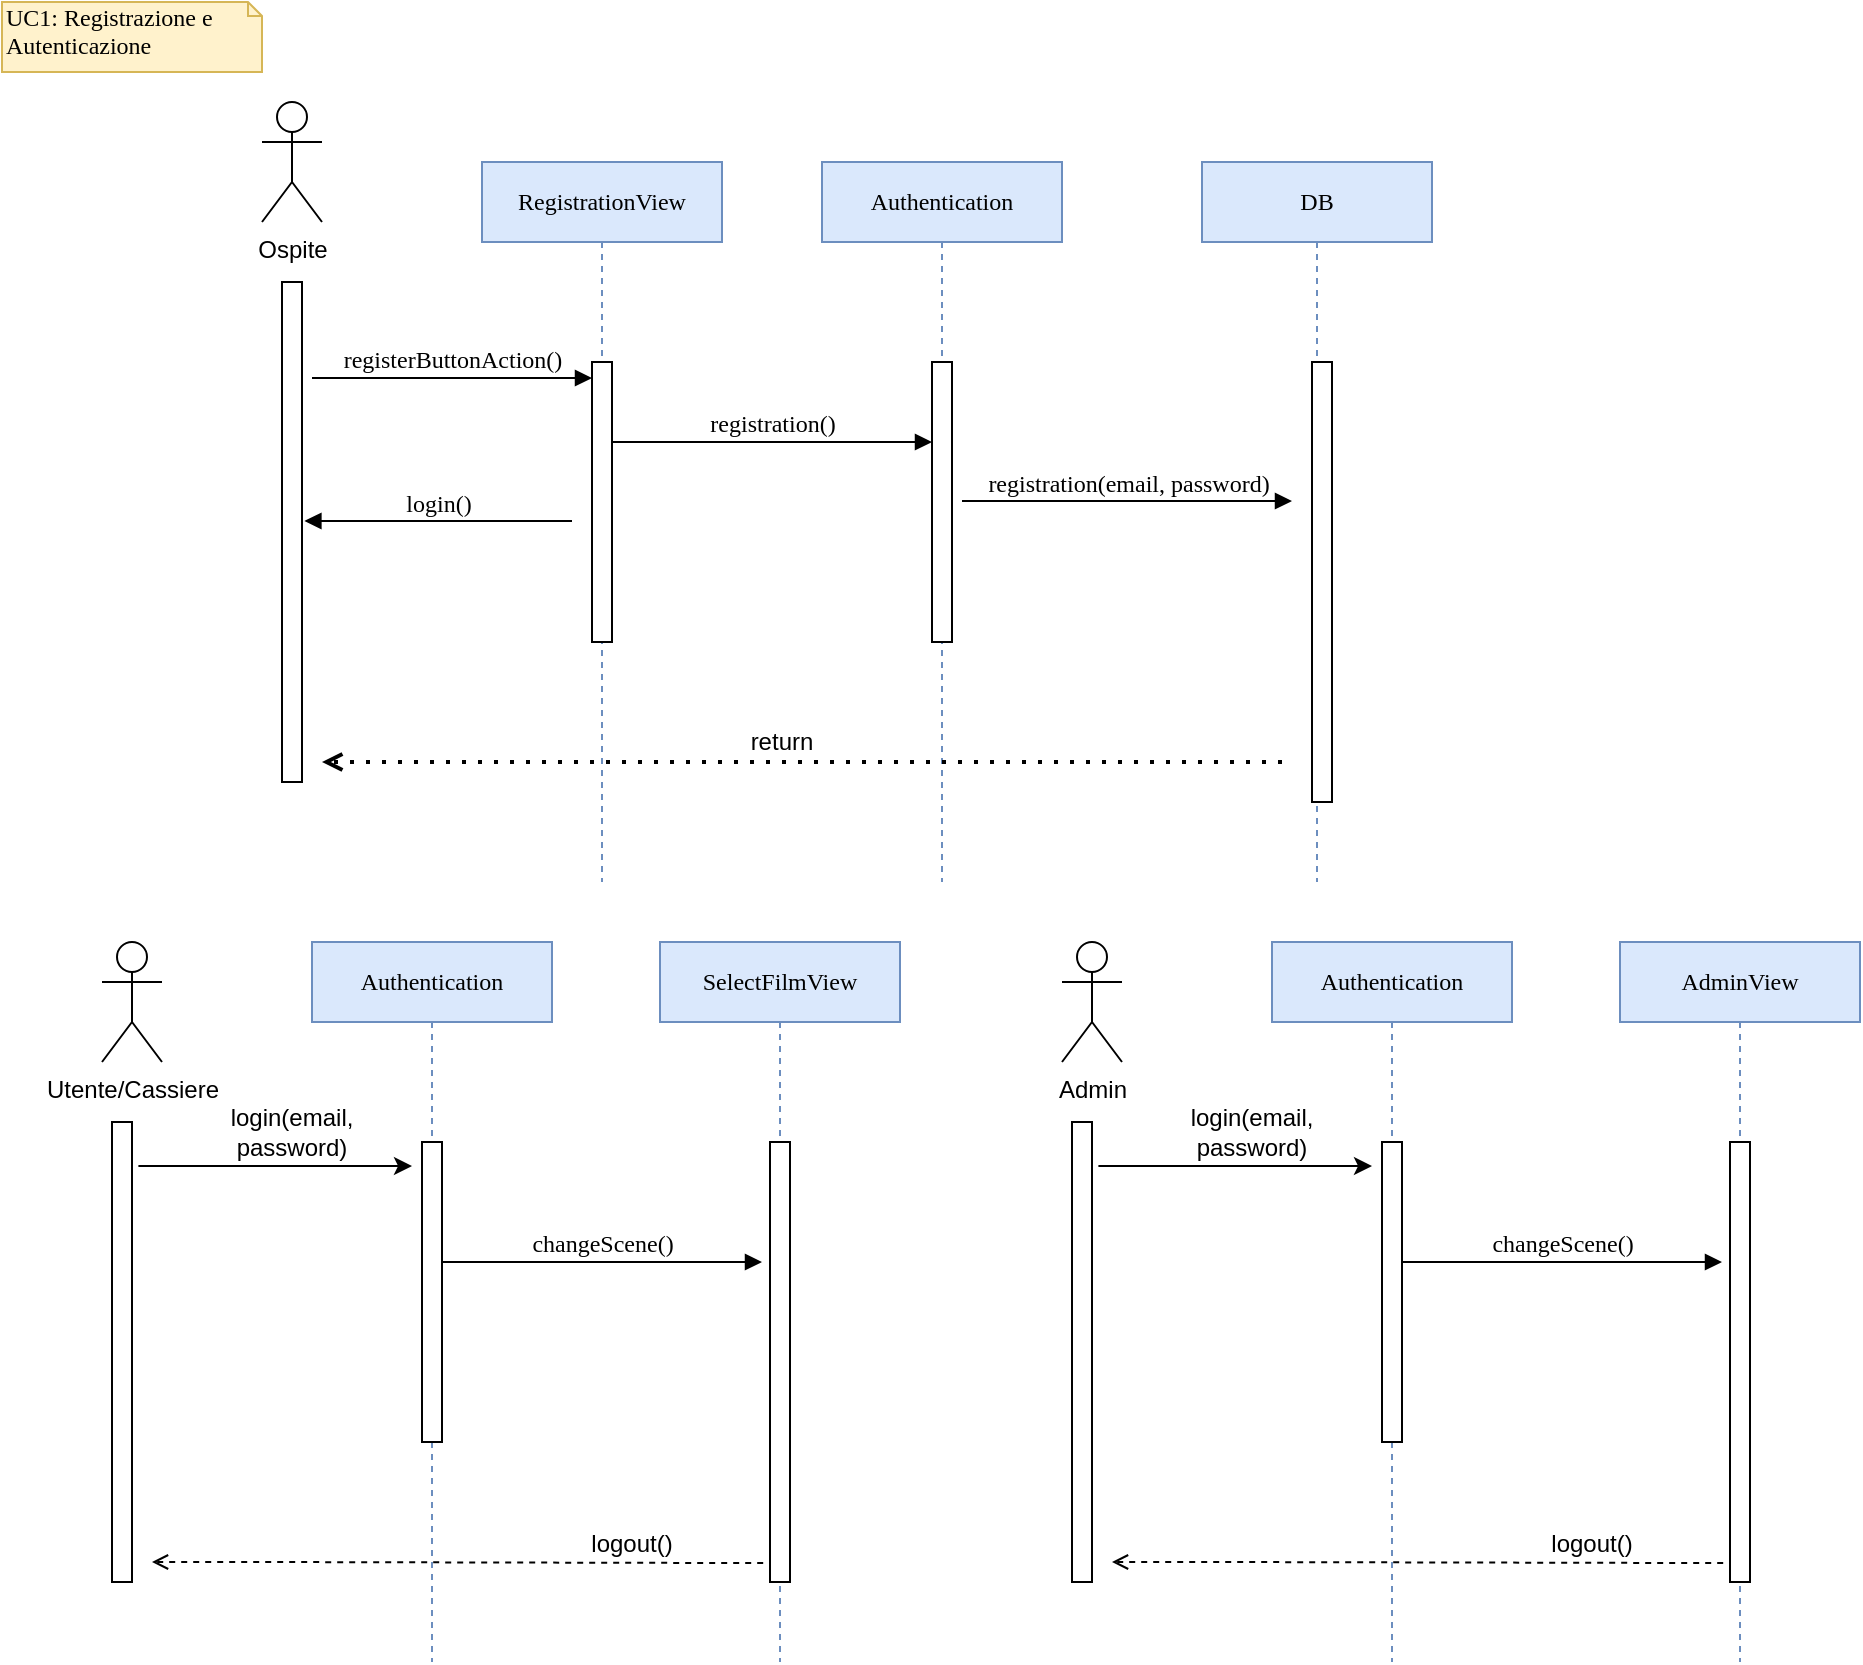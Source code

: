<mxfile version="24.1.0" type="device">
  <diagram name="Page-1" id="13e1069c-82ec-6db2-03f1-153e76fe0fe0">
    <mxGraphModel dx="1036" dy="606" grid="1" gridSize="10" guides="1" tooltips="1" connect="1" arrows="1" fold="1" page="1" pageScale="1" pageWidth="1100" pageHeight="850" background="none" math="0" shadow="0">
      <root>
        <mxCell id="0" />
        <mxCell id="1" parent="0" />
        <mxCell id="7baba1c4bc27f4b0-2" value="RegistrationView" style="shape=umlLifeline;perimeter=lifelinePerimeter;whiteSpace=wrap;html=1;container=1;collapsible=0;recursiveResize=0;outlineConnect=0;rounded=0;shadow=0;comic=0;labelBackgroundColor=none;strokeWidth=1;fontFamily=Verdana;fontSize=12;align=center;fillColor=#dae8fc;strokeColor=#6c8ebf;" parent="1" vertex="1">
          <mxGeometry x="240" y="80" width="120" height="360" as="geometry" />
        </mxCell>
        <mxCell id="7baba1c4bc27f4b0-10" value="" style="html=1;points=[];perimeter=orthogonalPerimeter;rounded=0;shadow=0;comic=0;labelBackgroundColor=none;strokeWidth=1;fontFamily=Verdana;fontSize=12;align=center;" parent="7baba1c4bc27f4b0-2" vertex="1">
          <mxGeometry x="55" y="100" width="10" height="140" as="geometry" />
        </mxCell>
        <mxCell id="7baba1c4bc27f4b0-3" value="DB" style="shape=umlLifeline;perimeter=lifelinePerimeter;whiteSpace=wrap;html=1;container=1;collapsible=0;recursiveResize=0;outlineConnect=0;rounded=0;shadow=0;comic=0;labelBackgroundColor=none;strokeWidth=1;fontFamily=Verdana;fontSize=12;align=center;fillColor=#dae8fc;strokeColor=#6c8ebf;" parent="1" vertex="1">
          <mxGeometry x="600" y="80" width="115" height="360" as="geometry" />
        </mxCell>
        <mxCell id="7baba1c4bc27f4b0-13" value="" style="html=1;points=[];perimeter=orthogonalPerimeter;rounded=0;shadow=0;comic=0;labelBackgroundColor=none;strokeWidth=1;fontFamily=Verdana;fontSize=12;align=center;" parent="7baba1c4bc27f4b0-3" vertex="1">
          <mxGeometry x="55" y="100" width="10" height="220" as="geometry" />
        </mxCell>
        <mxCell id="7baba1c4bc27f4b0-11" value="registerButtonAction()" style="html=1;verticalAlign=bottom;endArrow=block;entryX=0;entryY=0;labelBackgroundColor=none;fontFamily=Verdana;fontSize=12;edgeStyle=elbowEdgeStyle;elbow=vertical;" parent="1" edge="1">
          <mxGeometry relative="1" as="geometry">
            <mxPoint x="155" y="188" as="sourcePoint" />
            <mxPoint x="295" y="188" as="targetPoint" />
          </mxGeometry>
        </mxCell>
        <mxCell id="7baba1c4bc27f4b0-40" value="UC1: Registrazione e Autenticazione" style="shape=note;whiteSpace=wrap;html=1;size=7;verticalAlign=top;align=left;spacingTop=-6;rounded=0;shadow=0;comic=0;labelBackgroundColor=none;strokeWidth=1;fontFamily=Verdana;fontSize=12;fillColor=#fff2cc;strokeColor=#d6b656;" parent="1" vertex="1">
          <mxGeometry width="130" height="35" as="geometry" />
        </mxCell>
        <mxCell id="BazkxacqFKndKwqCTscp-13" value="Authentication" style="shape=umlLifeline;perimeter=lifelinePerimeter;whiteSpace=wrap;html=1;container=1;collapsible=0;recursiveResize=0;outlineConnect=0;rounded=0;shadow=0;comic=0;labelBackgroundColor=none;strokeWidth=1;fontFamily=Verdana;fontSize=12;align=center;fillColor=#dae8fc;strokeColor=#6c8ebf;" parent="1" vertex="1">
          <mxGeometry x="155" y="470" width="120" height="360" as="geometry" />
        </mxCell>
        <mxCell id="BazkxacqFKndKwqCTscp-14" value="" style="html=1;points=[];perimeter=orthogonalPerimeter;rounded=0;shadow=0;comic=0;labelBackgroundColor=none;strokeWidth=1;fontFamily=Verdana;fontSize=12;align=center;" parent="BazkxacqFKndKwqCTscp-13" vertex="1">
          <mxGeometry x="55" y="100" width="10" height="150" as="geometry" />
        </mxCell>
        <mxCell id="BazkxacqFKndKwqCTscp-16" value="changeScene()" style="html=1;verticalAlign=bottom;endArrow=block;labelBackgroundColor=none;fontFamily=Verdana;fontSize=12;edgeStyle=elbowEdgeStyle;elbow=vertical;" parent="BazkxacqFKndKwqCTscp-13" edge="1">
          <mxGeometry relative="1" as="geometry">
            <mxPoint x="65" y="160" as="sourcePoint" />
            <mxPoint x="225" y="160" as="targetPoint" />
          </mxGeometry>
        </mxCell>
        <mxCell id="BazkxacqFKndKwqCTscp-18" value="login(email, password)" style="text;html=1;strokeColor=none;fillColor=none;align=center;verticalAlign=middle;whiteSpace=wrap;rounded=0;" parent="1" vertex="1">
          <mxGeometry x="115" y="550" width="60" height="30" as="geometry" />
        </mxCell>
        <mxCell id="BazkxacqFKndKwqCTscp-17" value="" style="endArrow=classic;html=1;rounded=0;exitX=0.82;exitY=0.046;exitDx=0;exitDy=0;exitPerimeter=0;" parent="1" edge="1">
          <mxGeometry width="50" height="50" relative="1" as="geometry">
            <mxPoint x="68.2" y="581.96" as="sourcePoint" />
            <mxPoint x="205" y="582" as="targetPoint" />
          </mxGeometry>
        </mxCell>
        <mxCell id="BazkxacqFKndKwqCTscp-15" value="" style="endArrow=open;dashed=1;html=1;rounded=0;endFill=0;exitX=-0.34;exitY=0.957;exitDx=0;exitDy=0;exitPerimeter=0;" parent="1" source="BazkxacqFKndKwqCTscp-38" edge="1">
          <mxGeometry width="50" height="50" relative="1" as="geometry">
            <mxPoint x="557" y="780" as="sourcePoint" />
            <mxPoint x="75" y="780" as="targetPoint" />
            <Array as="points">
              <mxPoint x="132.5" y="780" />
            </Array>
          </mxGeometry>
        </mxCell>
        <mxCell id="BazkxacqFKndKwqCTscp-32" value="Authentication" style="shape=umlLifeline;perimeter=lifelinePerimeter;whiteSpace=wrap;html=1;container=1;collapsible=0;recursiveResize=0;outlineConnect=0;rounded=0;shadow=0;comic=0;labelBackgroundColor=none;strokeWidth=1;fontFamily=Verdana;fontSize=12;align=center;fillColor=#dae8fc;strokeColor=#6c8ebf;" parent="1" vertex="1">
          <mxGeometry x="410" y="80" width="120" height="360" as="geometry" />
        </mxCell>
        <mxCell id="BazkxacqFKndKwqCTscp-33" value="" style="html=1;points=[];perimeter=orthogonalPerimeter;rounded=0;shadow=0;comic=0;labelBackgroundColor=none;strokeWidth=1;fontFamily=Verdana;fontSize=12;align=center;" parent="BazkxacqFKndKwqCTscp-32" vertex="1">
          <mxGeometry x="55" y="100" width="10" height="140" as="geometry" />
        </mxCell>
        <mxCell id="7baba1c4bc27f4b0-14" value="registration()" style="html=1;verticalAlign=bottom;endArrow=block;labelBackgroundColor=none;fontFamily=Verdana;fontSize=12;edgeStyle=elbowEdgeStyle;elbow=horizontal;" parent="1" edge="1">
          <mxGeometry relative="1" as="geometry">
            <mxPoint x="305" y="220" as="sourcePoint" />
            <mxPoint x="465" y="220" as="targetPoint" />
          </mxGeometry>
        </mxCell>
        <mxCell id="BazkxacqFKndKwqCTscp-36" value="" style="endArrow=open;dashed=1;html=1;dashPattern=1 3;strokeWidth=2;rounded=0;endFill=0;" parent="1" edge="1">
          <mxGeometry width="50" height="50" relative="1" as="geometry">
            <mxPoint x="640" y="380" as="sourcePoint" />
            <mxPoint x="160" y="380" as="targetPoint" />
          </mxGeometry>
        </mxCell>
        <mxCell id="BazkxacqFKndKwqCTscp-37" value="SelectFilmView" style="shape=umlLifeline;perimeter=lifelinePerimeter;whiteSpace=wrap;html=1;container=1;collapsible=0;recursiveResize=0;outlineConnect=0;rounded=0;shadow=0;comic=0;labelBackgroundColor=none;strokeWidth=1;fontFamily=Verdana;fontSize=12;align=center;fillColor=#dae8fc;strokeColor=#6c8ebf;" parent="1" vertex="1">
          <mxGeometry x="329" y="470" width="120" height="360" as="geometry" />
        </mxCell>
        <mxCell id="BazkxacqFKndKwqCTscp-38" value="" style="html=1;points=[];perimeter=orthogonalPerimeter;rounded=0;shadow=0;comic=0;labelBackgroundColor=none;strokeWidth=1;fontFamily=Verdana;fontSize=12;align=center;" parent="BazkxacqFKndKwqCTscp-37" vertex="1">
          <mxGeometry x="55" y="100" width="10" height="220" as="geometry" />
        </mxCell>
        <mxCell id="BazkxacqFKndKwqCTscp-40" value="logout()" style="text;html=1;strokeColor=none;fillColor=none;align=center;verticalAlign=middle;whiteSpace=wrap;rounded=0;" parent="1" vertex="1">
          <mxGeometry x="285" y="756" width="60" height="30" as="geometry" />
        </mxCell>
        <mxCell id="BazkxacqFKndKwqCTscp-41" value="return" style="text;html=1;strokeColor=none;fillColor=none;align=center;verticalAlign=middle;whiteSpace=wrap;rounded=0;" parent="1" vertex="1">
          <mxGeometry x="360" y="355" width="60" height="30" as="geometry" />
        </mxCell>
        <mxCell id="VMsCTwuasqN946kNa5Eh-1" value="Utente/Cassiere" style="shape=umlActor;verticalLabelPosition=bottom;verticalAlign=top;html=1;outlineConnect=0;" parent="1" vertex="1">
          <mxGeometry x="50" y="470" width="30" height="60" as="geometry" />
        </mxCell>
        <mxCell id="VMsCTwuasqN946kNa5Eh-4" value="" style="html=1;points=[];perimeter=orthogonalPerimeter;rounded=0;shadow=0;comic=0;labelBackgroundColor=none;strokeWidth=1;fontFamily=Verdana;fontSize=12;align=center;" parent="1" vertex="1">
          <mxGeometry x="55" y="560" width="10" height="230" as="geometry" />
        </mxCell>
        <mxCell id="VMsCTwuasqN946kNa5Eh-6" value="" style="html=1;points=[];perimeter=orthogonalPerimeter;rounded=0;shadow=0;comic=0;labelBackgroundColor=none;strokeWidth=1;fontFamily=Verdana;fontSize=12;align=center;" parent="1" vertex="1">
          <mxGeometry x="140" y="140" width="10" height="250" as="geometry" />
        </mxCell>
        <mxCell id="VMsCTwuasqN946kNa5Eh-7" value="Ospite" style="shape=umlActor;verticalLabelPosition=bottom;verticalAlign=top;html=1;outlineConnect=0;" parent="1" vertex="1">
          <mxGeometry x="130" y="50" width="30" height="60" as="geometry" />
        </mxCell>
        <mxCell id="VMsCTwuasqN946kNa5Eh-10" value="login()" style="html=1;verticalAlign=bottom;endArrow=block;labelBackgroundColor=none;fontFamily=Verdana;fontSize=12;edgeStyle=elbowEdgeStyle;elbow=vertical;entryX=1.12;entryY=0.479;entryDx=0;entryDy=0;entryPerimeter=0;" parent="1" target="VMsCTwuasqN946kNa5Eh-6" edge="1">
          <mxGeometry relative="1" as="geometry">
            <mxPoint x="285" y="259.5" as="sourcePoint" />
            <mxPoint x="170" y="260" as="targetPoint" />
          </mxGeometry>
        </mxCell>
        <mxCell id="BazkxacqFKndKwqCTscp-35" value="registration(email, password)" style="html=1;verticalAlign=bottom;endArrow=block;labelBackgroundColor=none;fontFamily=Verdana;fontSize=12;edgeStyle=elbowEdgeStyle;elbow=vertical;" parent="1" edge="1">
          <mxGeometry relative="1" as="geometry">
            <mxPoint x="480" y="249.5" as="sourcePoint" />
            <mxPoint x="645" y="249.5" as="targetPoint" />
          </mxGeometry>
        </mxCell>
        <mxCell id="VMsCTwuasqN946kNa5Eh-23" value="Authentication" style="shape=umlLifeline;perimeter=lifelinePerimeter;whiteSpace=wrap;html=1;container=1;collapsible=0;recursiveResize=0;outlineConnect=0;rounded=0;shadow=0;comic=0;labelBackgroundColor=none;strokeWidth=1;fontFamily=Verdana;fontSize=12;align=center;fillColor=#dae8fc;strokeColor=#6c8ebf;" parent="1" vertex="1">
          <mxGeometry x="635" y="470" width="120" height="360" as="geometry" />
        </mxCell>
        <mxCell id="VMsCTwuasqN946kNa5Eh-24" value="" style="html=1;points=[];perimeter=orthogonalPerimeter;rounded=0;shadow=0;comic=0;labelBackgroundColor=none;strokeWidth=1;fontFamily=Verdana;fontSize=12;align=center;" parent="VMsCTwuasqN946kNa5Eh-23" vertex="1">
          <mxGeometry x="55" y="100" width="10" height="150" as="geometry" />
        </mxCell>
        <mxCell id="VMsCTwuasqN946kNa5Eh-25" value="changeScene()" style="html=1;verticalAlign=bottom;endArrow=block;labelBackgroundColor=none;fontFamily=Verdana;fontSize=12;edgeStyle=elbowEdgeStyle;elbow=vertical;" parent="VMsCTwuasqN946kNa5Eh-23" edge="1">
          <mxGeometry relative="1" as="geometry">
            <mxPoint x="65" y="160" as="sourcePoint" />
            <mxPoint x="225" y="160" as="targetPoint" />
          </mxGeometry>
        </mxCell>
        <mxCell id="VMsCTwuasqN946kNa5Eh-26" value="login(email, password)" style="text;html=1;strokeColor=none;fillColor=none;align=center;verticalAlign=middle;whiteSpace=wrap;rounded=0;" parent="1" vertex="1">
          <mxGeometry x="595" y="550" width="60" height="30" as="geometry" />
        </mxCell>
        <mxCell id="VMsCTwuasqN946kNa5Eh-27" value="" style="endArrow=classic;html=1;rounded=0;exitX=0.82;exitY=0.046;exitDx=0;exitDy=0;exitPerimeter=0;" parent="1" edge="1">
          <mxGeometry width="50" height="50" relative="1" as="geometry">
            <mxPoint x="548.2" y="581.96" as="sourcePoint" />
            <mxPoint x="685" y="582" as="targetPoint" />
          </mxGeometry>
        </mxCell>
        <mxCell id="VMsCTwuasqN946kNa5Eh-28" value="" style="endArrow=open;dashed=1;html=1;rounded=0;endFill=0;exitX=-0.34;exitY=0.957;exitDx=0;exitDy=0;exitPerimeter=0;" parent="1" source="VMsCTwuasqN946kNa5Eh-30" edge="1">
          <mxGeometry width="50" height="50" relative="1" as="geometry">
            <mxPoint x="1037" y="780" as="sourcePoint" />
            <mxPoint x="555" y="780" as="targetPoint" />
            <Array as="points">
              <mxPoint x="612.5" y="780" />
            </Array>
          </mxGeometry>
        </mxCell>
        <mxCell id="VMsCTwuasqN946kNa5Eh-29" value="AdminView" style="shape=umlLifeline;perimeter=lifelinePerimeter;whiteSpace=wrap;html=1;container=1;collapsible=0;recursiveResize=0;outlineConnect=0;rounded=0;shadow=0;comic=0;labelBackgroundColor=none;strokeWidth=1;fontFamily=Verdana;fontSize=12;align=center;fillColor=#dae8fc;strokeColor=#6c8ebf;" parent="1" vertex="1">
          <mxGeometry x="809" y="470" width="120" height="360" as="geometry" />
        </mxCell>
        <mxCell id="VMsCTwuasqN946kNa5Eh-30" value="" style="html=1;points=[];perimeter=orthogonalPerimeter;rounded=0;shadow=0;comic=0;labelBackgroundColor=none;strokeWidth=1;fontFamily=Verdana;fontSize=12;align=center;" parent="VMsCTwuasqN946kNa5Eh-29" vertex="1">
          <mxGeometry x="55" y="100" width="10" height="220" as="geometry" />
        </mxCell>
        <mxCell id="VMsCTwuasqN946kNa5Eh-31" value="logout()" style="text;html=1;strokeColor=none;fillColor=none;align=center;verticalAlign=middle;whiteSpace=wrap;rounded=0;" parent="1" vertex="1">
          <mxGeometry x="765" y="756" width="60" height="30" as="geometry" />
        </mxCell>
        <mxCell id="VMsCTwuasqN946kNa5Eh-32" value="Admin" style="shape=umlActor;verticalLabelPosition=bottom;verticalAlign=top;html=1;outlineConnect=0;" parent="1" vertex="1">
          <mxGeometry x="530" y="470" width="30" height="60" as="geometry" />
        </mxCell>
        <mxCell id="VMsCTwuasqN946kNa5Eh-33" value="" style="html=1;points=[];perimeter=orthogonalPerimeter;rounded=0;shadow=0;comic=0;labelBackgroundColor=none;strokeWidth=1;fontFamily=Verdana;fontSize=12;align=center;" parent="1" vertex="1">
          <mxGeometry x="535" y="560" width="10" height="230" as="geometry" />
        </mxCell>
      </root>
    </mxGraphModel>
  </diagram>
</mxfile>
